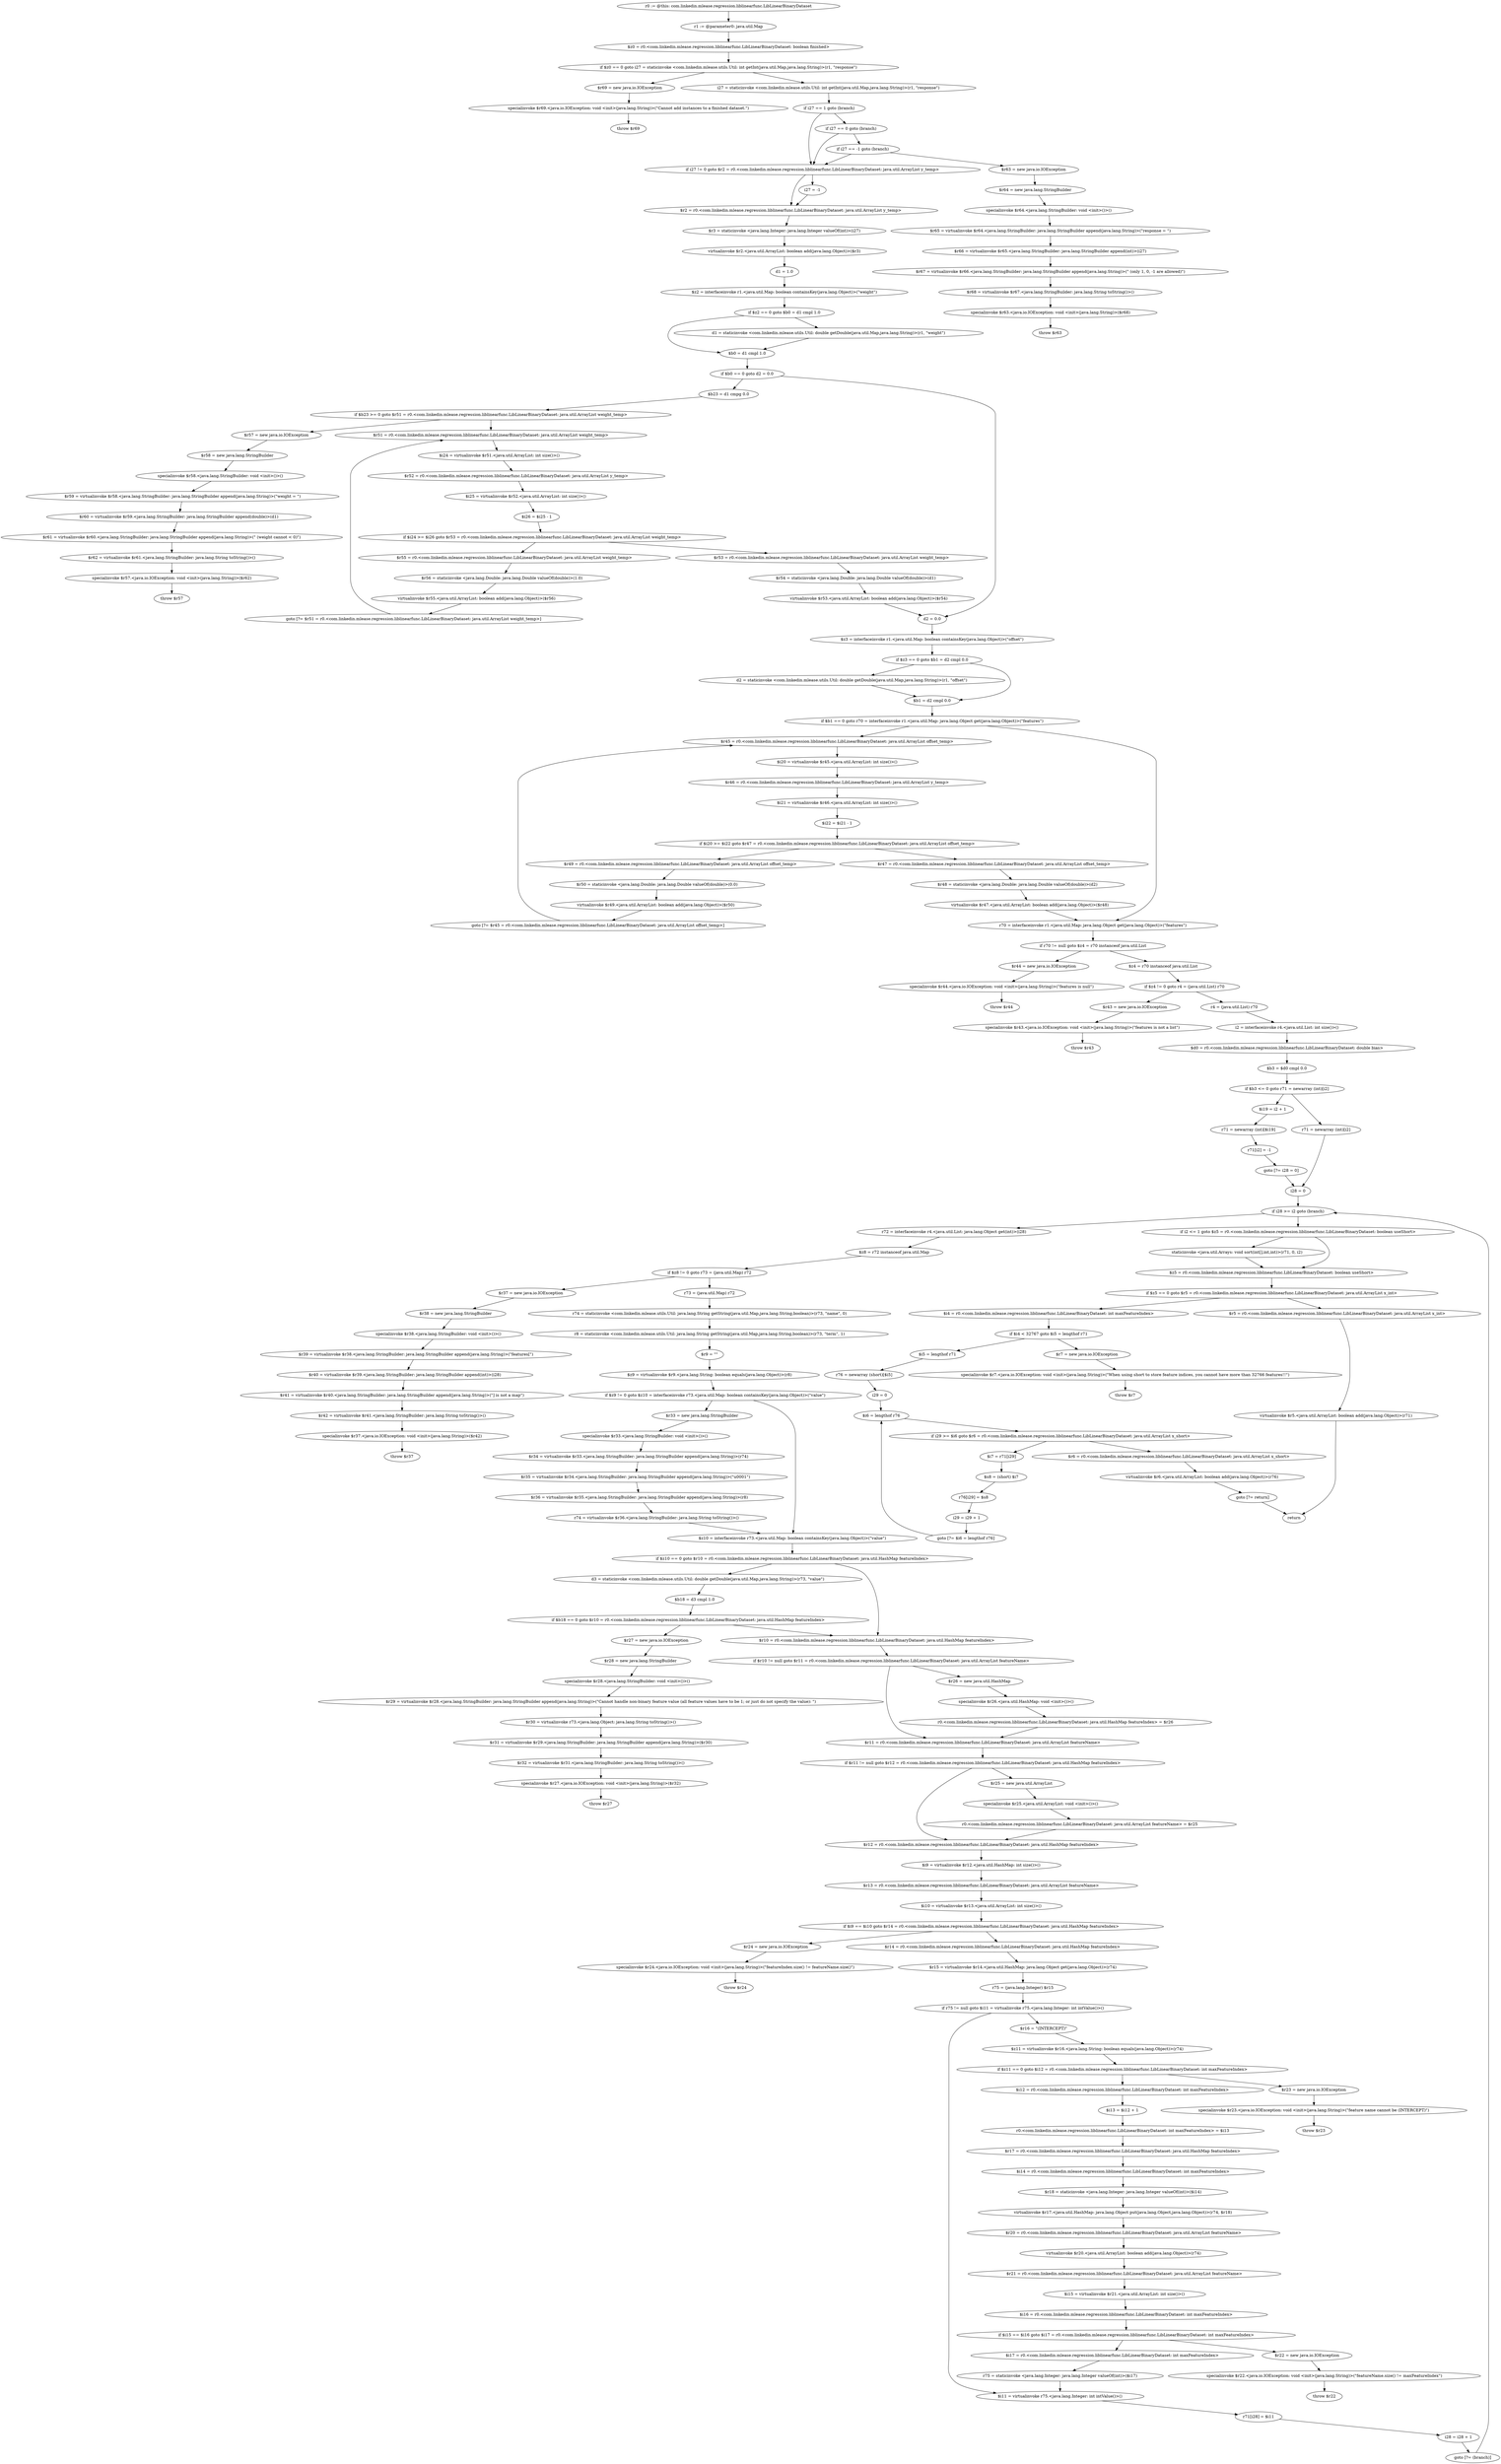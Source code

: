 digraph "unitGraph" {
    "r0 := @this: com.linkedin.mlease.regression.liblinearfunc.LibLinearBinaryDataset"
    "r1 := @parameter0: java.util.Map"
    "$z0 = r0.<com.linkedin.mlease.regression.liblinearfunc.LibLinearBinaryDataset: boolean finished>"
    "if $z0 == 0 goto i27 = staticinvoke <com.linkedin.mlease.utils.Util: int getInt(java.util.Map,java.lang.String)>(r1, \"response\")"
    "$r69 = new java.io.IOException"
    "specialinvoke $r69.<java.io.IOException: void <init>(java.lang.String)>(\"Cannot add instances to a finished dataset.\")"
    "throw $r69"
    "i27 = staticinvoke <com.linkedin.mlease.utils.Util: int getInt(java.util.Map,java.lang.String)>(r1, \"response\")"
    "if i27 == 1 goto (branch)"
    "if i27 == 0 goto (branch)"
    "if i27 == -1 goto (branch)"
    "$r63 = new java.io.IOException"
    "$r64 = new java.lang.StringBuilder"
    "specialinvoke $r64.<java.lang.StringBuilder: void <init>()>()"
    "$r65 = virtualinvoke $r64.<java.lang.StringBuilder: java.lang.StringBuilder append(java.lang.String)>(\"response = \")"
    "$r66 = virtualinvoke $r65.<java.lang.StringBuilder: java.lang.StringBuilder append(int)>(i27)"
    "$r67 = virtualinvoke $r66.<java.lang.StringBuilder: java.lang.StringBuilder append(java.lang.String)>(\" (only 1, 0, -1 are allowed)\")"
    "$r68 = virtualinvoke $r67.<java.lang.StringBuilder: java.lang.String toString()>()"
    "specialinvoke $r63.<java.io.IOException: void <init>(java.lang.String)>($r68)"
    "throw $r63"
    "if i27 != 0 goto $r2 = r0.<com.linkedin.mlease.regression.liblinearfunc.LibLinearBinaryDataset: java.util.ArrayList y_temp>"
    "i27 = -1"
    "$r2 = r0.<com.linkedin.mlease.regression.liblinearfunc.LibLinearBinaryDataset: java.util.ArrayList y_temp>"
    "$r3 = staticinvoke <java.lang.Integer: java.lang.Integer valueOf(int)>(i27)"
    "virtualinvoke $r2.<java.util.ArrayList: boolean add(java.lang.Object)>($r3)"
    "d1 = 1.0"
    "$z2 = interfaceinvoke r1.<java.util.Map: boolean containsKey(java.lang.Object)>(\"weight\")"
    "if $z2 == 0 goto $b0 = d1 cmpl 1.0"
    "d1 = staticinvoke <com.linkedin.mlease.utils.Util: double getDouble(java.util.Map,java.lang.String)>(r1, \"weight\")"
    "$b0 = d1 cmpl 1.0"
    "if $b0 == 0 goto d2 = 0.0"
    "$b23 = d1 cmpg 0.0"
    "if $b23 >= 0 goto $r51 = r0.<com.linkedin.mlease.regression.liblinearfunc.LibLinearBinaryDataset: java.util.ArrayList weight_temp>"
    "$r57 = new java.io.IOException"
    "$r58 = new java.lang.StringBuilder"
    "specialinvoke $r58.<java.lang.StringBuilder: void <init>()>()"
    "$r59 = virtualinvoke $r58.<java.lang.StringBuilder: java.lang.StringBuilder append(java.lang.String)>(\"weight = \")"
    "$r60 = virtualinvoke $r59.<java.lang.StringBuilder: java.lang.StringBuilder append(double)>(d1)"
    "$r61 = virtualinvoke $r60.<java.lang.StringBuilder: java.lang.StringBuilder append(java.lang.String)>(\" (weight cannot < 0)\")"
    "$r62 = virtualinvoke $r61.<java.lang.StringBuilder: java.lang.String toString()>()"
    "specialinvoke $r57.<java.io.IOException: void <init>(java.lang.String)>($r62)"
    "throw $r57"
    "$r51 = r0.<com.linkedin.mlease.regression.liblinearfunc.LibLinearBinaryDataset: java.util.ArrayList weight_temp>"
    "$i24 = virtualinvoke $r51.<java.util.ArrayList: int size()>()"
    "$r52 = r0.<com.linkedin.mlease.regression.liblinearfunc.LibLinearBinaryDataset: java.util.ArrayList y_temp>"
    "$i25 = virtualinvoke $r52.<java.util.ArrayList: int size()>()"
    "$i26 = $i25 - 1"
    "if $i24 >= $i26 goto $r53 = r0.<com.linkedin.mlease.regression.liblinearfunc.LibLinearBinaryDataset: java.util.ArrayList weight_temp>"
    "$r55 = r0.<com.linkedin.mlease.regression.liblinearfunc.LibLinearBinaryDataset: java.util.ArrayList weight_temp>"
    "$r56 = staticinvoke <java.lang.Double: java.lang.Double valueOf(double)>(1.0)"
    "virtualinvoke $r55.<java.util.ArrayList: boolean add(java.lang.Object)>($r56)"
    "goto [?= $r51 = r0.<com.linkedin.mlease.regression.liblinearfunc.LibLinearBinaryDataset: java.util.ArrayList weight_temp>]"
    "$r53 = r0.<com.linkedin.mlease.regression.liblinearfunc.LibLinearBinaryDataset: java.util.ArrayList weight_temp>"
    "$r54 = staticinvoke <java.lang.Double: java.lang.Double valueOf(double)>(d1)"
    "virtualinvoke $r53.<java.util.ArrayList: boolean add(java.lang.Object)>($r54)"
    "d2 = 0.0"
    "$z3 = interfaceinvoke r1.<java.util.Map: boolean containsKey(java.lang.Object)>(\"offset\")"
    "if $z3 == 0 goto $b1 = d2 cmpl 0.0"
    "d2 = staticinvoke <com.linkedin.mlease.utils.Util: double getDouble(java.util.Map,java.lang.String)>(r1, \"offset\")"
    "$b1 = d2 cmpl 0.0"
    "if $b1 == 0 goto r70 = interfaceinvoke r1.<java.util.Map: java.lang.Object get(java.lang.Object)>(\"features\")"
    "$r45 = r0.<com.linkedin.mlease.regression.liblinearfunc.LibLinearBinaryDataset: java.util.ArrayList offset_temp>"
    "$i20 = virtualinvoke $r45.<java.util.ArrayList: int size()>()"
    "$r46 = r0.<com.linkedin.mlease.regression.liblinearfunc.LibLinearBinaryDataset: java.util.ArrayList y_temp>"
    "$i21 = virtualinvoke $r46.<java.util.ArrayList: int size()>()"
    "$i22 = $i21 - 1"
    "if $i20 >= $i22 goto $r47 = r0.<com.linkedin.mlease.regression.liblinearfunc.LibLinearBinaryDataset: java.util.ArrayList offset_temp>"
    "$r49 = r0.<com.linkedin.mlease.regression.liblinearfunc.LibLinearBinaryDataset: java.util.ArrayList offset_temp>"
    "$r50 = staticinvoke <java.lang.Double: java.lang.Double valueOf(double)>(0.0)"
    "virtualinvoke $r49.<java.util.ArrayList: boolean add(java.lang.Object)>($r50)"
    "goto [?= $r45 = r0.<com.linkedin.mlease.regression.liblinearfunc.LibLinearBinaryDataset: java.util.ArrayList offset_temp>]"
    "$r47 = r0.<com.linkedin.mlease.regression.liblinearfunc.LibLinearBinaryDataset: java.util.ArrayList offset_temp>"
    "$r48 = staticinvoke <java.lang.Double: java.lang.Double valueOf(double)>(d2)"
    "virtualinvoke $r47.<java.util.ArrayList: boolean add(java.lang.Object)>($r48)"
    "r70 = interfaceinvoke r1.<java.util.Map: java.lang.Object get(java.lang.Object)>(\"features\")"
    "if r70 != null goto $z4 = r70 instanceof java.util.List"
    "$r44 = new java.io.IOException"
    "specialinvoke $r44.<java.io.IOException: void <init>(java.lang.String)>(\"features is null\")"
    "throw $r44"
    "$z4 = r70 instanceof java.util.List"
    "if $z4 != 0 goto r4 = (java.util.List) r70"
    "$r43 = new java.io.IOException"
    "specialinvoke $r43.<java.io.IOException: void <init>(java.lang.String)>(\"features is not a list\")"
    "throw $r43"
    "r4 = (java.util.List) r70"
    "i2 = interfaceinvoke r4.<java.util.List: int size()>()"
    "$d0 = r0.<com.linkedin.mlease.regression.liblinearfunc.LibLinearBinaryDataset: double bias>"
    "$b3 = $d0 cmpl 0.0"
    "if $b3 <= 0 goto r71 = newarray (int)[i2]"
    "$i19 = i2 + 1"
    "r71 = newarray (int)[$i19]"
    "r71[i2] = -1"
    "goto [?= i28 = 0]"
    "r71 = newarray (int)[i2]"
    "i28 = 0"
    "if i28 >= i2 goto (branch)"
    "r72 = interfaceinvoke r4.<java.util.List: java.lang.Object get(int)>(i28)"
    "$z8 = r72 instanceof java.util.Map"
    "if $z8 != 0 goto r73 = (java.util.Map) r72"
    "$r37 = new java.io.IOException"
    "$r38 = new java.lang.StringBuilder"
    "specialinvoke $r38.<java.lang.StringBuilder: void <init>()>()"
    "$r39 = virtualinvoke $r38.<java.lang.StringBuilder: java.lang.StringBuilder append(java.lang.String)>(\"features[\")"
    "$r40 = virtualinvoke $r39.<java.lang.StringBuilder: java.lang.StringBuilder append(int)>(i28)"
    "$r41 = virtualinvoke $r40.<java.lang.StringBuilder: java.lang.StringBuilder append(java.lang.String)>(\"] is not a map\")"
    "$r42 = virtualinvoke $r41.<java.lang.StringBuilder: java.lang.String toString()>()"
    "specialinvoke $r37.<java.io.IOException: void <init>(java.lang.String)>($r42)"
    "throw $r37"
    "r73 = (java.util.Map) r72"
    "r74 = staticinvoke <com.linkedin.mlease.utils.Util: java.lang.String getString(java.util.Map,java.lang.String,boolean)>(r73, \"name\", 0)"
    "r8 = staticinvoke <com.linkedin.mlease.utils.Util: java.lang.String getString(java.util.Map,java.lang.String,boolean)>(r73, \"term\", 1)"
    "$r9 = \"\""
    "$z9 = virtualinvoke $r9.<java.lang.String: boolean equals(java.lang.Object)>(r8)"
    "if $z9 != 0 goto $z10 = interfaceinvoke r73.<java.util.Map: boolean containsKey(java.lang.Object)>(\"value\")"
    "$r33 = new java.lang.StringBuilder"
    "specialinvoke $r33.<java.lang.StringBuilder: void <init>()>()"
    "$r34 = virtualinvoke $r33.<java.lang.StringBuilder: java.lang.StringBuilder append(java.lang.String)>(r74)"
    "$r35 = virtualinvoke $r34.<java.lang.StringBuilder: java.lang.StringBuilder append(java.lang.String)>(\"\u0001\")"
    "$r36 = virtualinvoke $r35.<java.lang.StringBuilder: java.lang.StringBuilder append(java.lang.String)>(r8)"
    "r74 = virtualinvoke $r36.<java.lang.StringBuilder: java.lang.String toString()>()"
    "$z10 = interfaceinvoke r73.<java.util.Map: boolean containsKey(java.lang.Object)>(\"value\")"
    "if $z10 == 0 goto $r10 = r0.<com.linkedin.mlease.regression.liblinearfunc.LibLinearBinaryDataset: java.util.HashMap featureIndex>"
    "d3 = staticinvoke <com.linkedin.mlease.utils.Util: double getDouble(java.util.Map,java.lang.String)>(r73, \"value\")"
    "$b18 = d3 cmpl 1.0"
    "if $b18 == 0 goto $r10 = r0.<com.linkedin.mlease.regression.liblinearfunc.LibLinearBinaryDataset: java.util.HashMap featureIndex>"
    "$r27 = new java.io.IOException"
    "$r28 = new java.lang.StringBuilder"
    "specialinvoke $r28.<java.lang.StringBuilder: void <init>()>()"
    "$r29 = virtualinvoke $r28.<java.lang.StringBuilder: java.lang.StringBuilder append(java.lang.String)>(\"Cannot handle non-binary feature value (all feature values have to be 1; or just do not specify the value): \")"
    "$r30 = virtualinvoke r73.<java.lang.Object: java.lang.String toString()>()"
    "$r31 = virtualinvoke $r29.<java.lang.StringBuilder: java.lang.StringBuilder append(java.lang.String)>($r30)"
    "$r32 = virtualinvoke $r31.<java.lang.StringBuilder: java.lang.String toString()>()"
    "specialinvoke $r27.<java.io.IOException: void <init>(java.lang.String)>($r32)"
    "throw $r27"
    "$r10 = r0.<com.linkedin.mlease.regression.liblinearfunc.LibLinearBinaryDataset: java.util.HashMap featureIndex>"
    "if $r10 != null goto $r11 = r0.<com.linkedin.mlease.regression.liblinearfunc.LibLinearBinaryDataset: java.util.ArrayList featureName>"
    "$r26 = new java.util.HashMap"
    "specialinvoke $r26.<java.util.HashMap: void <init>()>()"
    "r0.<com.linkedin.mlease.regression.liblinearfunc.LibLinearBinaryDataset: java.util.HashMap featureIndex> = $r26"
    "$r11 = r0.<com.linkedin.mlease.regression.liblinearfunc.LibLinearBinaryDataset: java.util.ArrayList featureName>"
    "if $r11 != null goto $r12 = r0.<com.linkedin.mlease.regression.liblinearfunc.LibLinearBinaryDataset: java.util.HashMap featureIndex>"
    "$r25 = new java.util.ArrayList"
    "specialinvoke $r25.<java.util.ArrayList: void <init>()>()"
    "r0.<com.linkedin.mlease.regression.liblinearfunc.LibLinearBinaryDataset: java.util.ArrayList featureName> = $r25"
    "$r12 = r0.<com.linkedin.mlease.regression.liblinearfunc.LibLinearBinaryDataset: java.util.HashMap featureIndex>"
    "$i9 = virtualinvoke $r12.<java.util.HashMap: int size()>()"
    "$r13 = r0.<com.linkedin.mlease.regression.liblinearfunc.LibLinearBinaryDataset: java.util.ArrayList featureName>"
    "$i10 = virtualinvoke $r13.<java.util.ArrayList: int size()>()"
    "if $i9 == $i10 goto $r14 = r0.<com.linkedin.mlease.regression.liblinearfunc.LibLinearBinaryDataset: java.util.HashMap featureIndex>"
    "$r24 = new java.io.IOException"
    "specialinvoke $r24.<java.io.IOException: void <init>(java.lang.String)>(\"featureIndex.size() != featureName.size()\")"
    "throw $r24"
    "$r14 = r0.<com.linkedin.mlease.regression.liblinearfunc.LibLinearBinaryDataset: java.util.HashMap featureIndex>"
    "$r15 = virtualinvoke $r14.<java.util.HashMap: java.lang.Object get(java.lang.Object)>(r74)"
    "r75 = (java.lang.Integer) $r15"
    "if r75 != null goto $i11 = virtualinvoke r75.<java.lang.Integer: int intValue()>()"
    "$r16 = \"(INTERCEPT)\""
    "$z11 = virtualinvoke $r16.<java.lang.String: boolean equals(java.lang.Object)>(r74)"
    "if $z11 == 0 goto $i12 = r0.<com.linkedin.mlease.regression.liblinearfunc.LibLinearBinaryDataset: int maxFeatureIndex>"
    "$r23 = new java.io.IOException"
    "specialinvoke $r23.<java.io.IOException: void <init>(java.lang.String)>(\"feature name cannot be (INTERCEPT)\")"
    "throw $r23"
    "$i12 = r0.<com.linkedin.mlease.regression.liblinearfunc.LibLinearBinaryDataset: int maxFeatureIndex>"
    "$i13 = $i12 + 1"
    "r0.<com.linkedin.mlease.regression.liblinearfunc.LibLinearBinaryDataset: int maxFeatureIndex> = $i13"
    "$r17 = r0.<com.linkedin.mlease.regression.liblinearfunc.LibLinearBinaryDataset: java.util.HashMap featureIndex>"
    "$i14 = r0.<com.linkedin.mlease.regression.liblinearfunc.LibLinearBinaryDataset: int maxFeatureIndex>"
    "$r18 = staticinvoke <java.lang.Integer: java.lang.Integer valueOf(int)>($i14)"
    "virtualinvoke $r17.<java.util.HashMap: java.lang.Object put(java.lang.Object,java.lang.Object)>(r74, $r18)"
    "$r20 = r0.<com.linkedin.mlease.regression.liblinearfunc.LibLinearBinaryDataset: java.util.ArrayList featureName>"
    "virtualinvoke $r20.<java.util.ArrayList: boolean add(java.lang.Object)>(r74)"
    "$r21 = r0.<com.linkedin.mlease.regression.liblinearfunc.LibLinearBinaryDataset: java.util.ArrayList featureName>"
    "$i15 = virtualinvoke $r21.<java.util.ArrayList: int size()>()"
    "$i16 = r0.<com.linkedin.mlease.regression.liblinearfunc.LibLinearBinaryDataset: int maxFeatureIndex>"
    "if $i15 == $i16 goto $i17 = r0.<com.linkedin.mlease.regression.liblinearfunc.LibLinearBinaryDataset: int maxFeatureIndex>"
    "$r22 = new java.io.IOException"
    "specialinvoke $r22.<java.io.IOException: void <init>(java.lang.String)>(\"featureName.size() != maxFeatureIndex\")"
    "throw $r22"
    "$i17 = r0.<com.linkedin.mlease.regression.liblinearfunc.LibLinearBinaryDataset: int maxFeatureIndex>"
    "r75 = staticinvoke <java.lang.Integer: java.lang.Integer valueOf(int)>($i17)"
    "$i11 = virtualinvoke r75.<java.lang.Integer: int intValue()>()"
    "r71[i28] = $i11"
    "i28 = i28 + 1"
    "goto [?= (branch)]"
    "if i2 <= 1 goto $z5 = r0.<com.linkedin.mlease.regression.liblinearfunc.LibLinearBinaryDataset: boolean useShort>"
    "staticinvoke <java.util.Arrays: void sort(int[],int,int)>(r71, 0, i2)"
    "$z5 = r0.<com.linkedin.mlease.regression.liblinearfunc.LibLinearBinaryDataset: boolean useShort>"
    "if $z5 == 0 goto $r5 = r0.<com.linkedin.mlease.regression.liblinearfunc.LibLinearBinaryDataset: java.util.ArrayList x_int>"
    "$i4 = r0.<com.linkedin.mlease.regression.liblinearfunc.LibLinearBinaryDataset: int maxFeatureIndex>"
    "if $i4 < 32767 goto $i5 = lengthof r71"
    "$r7 = new java.io.IOException"
    "specialinvoke $r7.<java.io.IOException: void <init>(java.lang.String)>(\"When using short to store feature indices, you cannot have more than 32766 features!!\")"
    "throw $r7"
    "$i5 = lengthof r71"
    "r76 = newarray (short)[$i5]"
    "i29 = 0"
    "$i6 = lengthof r76"
    "if i29 >= $i6 goto $r6 = r0.<com.linkedin.mlease.regression.liblinearfunc.LibLinearBinaryDataset: java.util.ArrayList x_short>"
    "$i7 = r71[i29]"
    "$s8 = (short) $i7"
    "r76[i29] = $s8"
    "i29 = i29 + 1"
    "goto [?= $i6 = lengthof r76]"
    "$r6 = r0.<com.linkedin.mlease.regression.liblinearfunc.LibLinearBinaryDataset: java.util.ArrayList x_short>"
    "virtualinvoke $r6.<java.util.ArrayList: boolean add(java.lang.Object)>(r76)"
    "goto [?= return]"
    "$r5 = r0.<com.linkedin.mlease.regression.liblinearfunc.LibLinearBinaryDataset: java.util.ArrayList x_int>"
    "virtualinvoke $r5.<java.util.ArrayList: boolean add(java.lang.Object)>(r71)"
    "return"
    "r0 := @this: com.linkedin.mlease.regression.liblinearfunc.LibLinearBinaryDataset"->"r1 := @parameter0: java.util.Map";
    "r1 := @parameter0: java.util.Map"->"$z0 = r0.<com.linkedin.mlease.regression.liblinearfunc.LibLinearBinaryDataset: boolean finished>";
    "$z0 = r0.<com.linkedin.mlease.regression.liblinearfunc.LibLinearBinaryDataset: boolean finished>"->"if $z0 == 0 goto i27 = staticinvoke <com.linkedin.mlease.utils.Util: int getInt(java.util.Map,java.lang.String)>(r1, \"response\")";
    "if $z0 == 0 goto i27 = staticinvoke <com.linkedin.mlease.utils.Util: int getInt(java.util.Map,java.lang.String)>(r1, \"response\")"->"$r69 = new java.io.IOException";
    "if $z0 == 0 goto i27 = staticinvoke <com.linkedin.mlease.utils.Util: int getInt(java.util.Map,java.lang.String)>(r1, \"response\")"->"i27 = staticinvoke <com.linkedin.mlease.utils.Util: int getInt(java.util.Map,java.lang.String)>(r1, \"response\")";
    "$r69 = new java.io.IOException"->"specialinvoke $r69.<java.io.IOException: void <init>(java.lang.String)>(\"Cannot add instances to a finished dataset.\")";
    "specialinvoke $r69.<java.io.IOException: void <init>(java.lang.String)>(\"Cannot add instances to a finished dataset.\")"->"throw $r69";
    "i27 = staticinvoke <com.linkedin.mlease.utils.Util: int getInt(java.util.Map,java.lang.String)>(r1, \"response\")"->"if i27 == 1 goto (branch)";
    "if i27 == 1 goto (branch)"->"if i27 == 0 goto (branch)";
    "if i27 == 1 goto (branch)"->"if i27 != 0 goto $r2 = r0.<com.linkedin.mlease.regression.liblinearfunc.LibLinearBinaryDataset: java.util.ArrayList y_temp>";
    "if i27 == 0 goto (branch)"->"if i27 == -1 goto (branch)";
    "if i27 == 0 goto (branch)"->"if i27 != 0 goto $r2 = r0.<com.linkedin.mlease.regression.liblinearfunc.LibLinearBinaryDataset: java.util.ArrayList y_temp>";
    "if i27 == -1 goto (branch)"->"$r63 = new java.io.IOException";
    "if i27 == -1 goto (branch)"->"if i27 != 0 goto $r2 = r0.<com.linkedin.mlease.regression.liblinearfunc.LibLinearBinaryDataset: java.util.ArrayList y_temp>";
    "$r63 = new java.io.IOException"->"$r64 = new java.lang.StringBuilder";
    "$r64 = new java.lang.StringBuilder"->"specialinvoke $r64.<java.lang.StringBuilder: void <init>()>()";
    "specialinvoke $r64.<java.lang.StringBuilder: void <init>()>()"->"$r65 = virtualinvoke $r64.<java.lang.StringBuilder: java.lang.StringBuilder append(java.lang.String)>(\"response = \")";
    "$r65 = virtualinvoke $r64.<java.lang.StringBuilder: java.lang.StringBuilder append(java.lang.String)>(\"response = \")"->"$r66 = virtualinvoke $r65.<java.lang.StringBuilder: java.lang.StringBuilder append(int)>(i27)";
    "$r66 = virtualinvoke $r65.<java.lang.StringBuilder: java.lang.StringBuilder append(int)>(i27)"->"$r67 = virtualinvoke $r66.<java.lang.StringBuilder: java.lang.StringBuilder append(java.lang.String)>(\" (only 1, 0, -1 are allowed)\")";
    "$r67 = virtualinvoke $r66.<java.lang.StringBuilder: java.lang.StringBuilder append(java.lang.String)>(\" (only 1, 0, -1 are allowed)\")"->"$r68 = virtualinvoke $r67.<java.lang.StringBuilder: java.lang.String toString()>()";
    "$r68 = virtualinvoke $r67.<java.lang.StringBuilder: java.lang.String toString()>()"->"specialinvoke $r63.<java.io.IOException: void <init>(java.lang.String)>($r68)";
    "specialinvoke $r63.<java.io.IOException: void <init>(java.lang.String)>($r68)"->"throw $r63";
    "if i27 != 0 goto $r2 = r0.<com.linkedin.mlease.regression.liblinearfunc.LibLinearBinaryDataset: java.util.ArrayList y_temp>"->"i27 = -1";
    "if i27 != 0 goto $r2 = r0.<com.linkedin.mlease.regression.liblinearfunc.LibLinearBinaryDataset: java.util.ArrayList y_temp>"->"$r2 = r0.<com.linkedin.mlease.regression.liblinearfunc.LibLinearBinaryDataset: java.util.ArrayList y_temp>";
    "i27 = -1"->"$r2 = r0.<com.linkedin.mlease.regression.liblinearfunc.LibLinearBinaryDataset: java.util.ArrayList y_temp>";
    "$r2 = r0.<com.linkedin.mlease.regression.liblinearfunc.LibLinearBinaryDataset: java.util.ArrayList y_temp>"->"$r3 = staticinvoke <java.lang.Integer: java.lang.Integer valueOf(int)>(i27)";
    "$r3 = staticinvoke <java.lang.Integer: java.lang.Integer valueOf(int)>(i27)"->"virtualinvoke $r2.<java.util.ArrayList: boolean add(java.lang.Object)>($r3)";
    "virtualinvoke $r2.<java.util.ArrayList: boolean add(java.lang.Object)>($r3)"->"d1 = 1.0";
    "d1 = 1.0"->"$z2 = interfaceinvoke r1.<java.util.Map: boolean containsKey(java.lang.Object)>(\"weight\")";
    "$z2 = interfaceinvoke r1.<java.util.Map: boolean containsKey(java.lang.Object)>(\"weight\")"->"if $z2 == 0 goto $b0 = d1 cmpl 1.0";
    "if $z2 == 0 goto $b0 = d1 cmpl 1.0"->"d1 = staticinvoke <com.linkedin.mlease.utils.Util: double getDouble(java.util.Map,java.lang.String)>(r1, \"weight\")";
    "if $z2 == 0 goto $b0 = d1 cmpl 1.0"->"$b0 = d1 cmpl 1.0";
    "d1 = staticinvoke <com.linkedin.mlease.utils.Util: double getDouble(java.util.Map,java.lang.String)>(r1, \"weight\")"->"$b0 = d1 cmpl 1.0";
    "$b0 = d1 cmpl 1.0"->"if $b0 == 0 goto d2 = 0.0";
    "if $b0 == 0 goto d2 = 0.0"->"$b23 = d1 cmpg 0.0";
    "if $b0 == 0 goto d2 = 0.0"->"d2 = 0.0";
    "$b23 = d1 cmpg 0.0"->"if $b23 >= 0 goto $r51 = r0.<com.linkedin.mlease.regression.liblinearfunc.LibLinearBinaryDataset: java.util.ArrayList weight_temp>";
    "if $b23 >= 0 goto $r51 = r0.<com.linkedin.mlease.regression.liblinearfunc.LibLinearBinaryDataset: java.util.ArrayList weight_temp>"->"$r57 = new java.io.IOException";
    "if $b23 >= 0 goto $r51 = r0.<com.linkedin.mlease.regression.liblinearfunc.LibLinearBinaryDataset: java.util.ArrayList weight_temp>"->"$r51 = r0.<com.linkedin.mlease.regression.liblinearfunc.LibLinearBinaryDataset: java.util.ArrayList weight_temp>";
    "$r57 = new java.io.IOException"->"$r58 = new java.lang.StringBuilder";
    "$r58 = new java.lang.StringBuilder"->"specialinvoke $r58.<java.lang.StringBuilder: void <init>()>()";
    "specialinvoke $r58.<java.lang.StringBuilder: void <init>()>()"->"$r59 = virtualinvoke $r58.<java.lang.StringBuilder: java.lang.StringBuilder append(java.lang.String)>(\"weight = \")";
    "$r59 = virtualinvoke $r58.<java.lang.StringBuilder: java.lang.StringBuilder append(java.lang.String)>(\"weight = \")"->"$r60 = virtualinvoke $r59.<java.lang.StringBuilder: java.lang.StringBuilder append(double)>(d1)";
    "$r60 = virtualinvoke $r59.<java.lang.StringBuilder: java.lang.StringBuilder append(double)>(d1)"->"$r61 = virtualinvoke $r60.<java.lang.StringBuilder: java.lang.StringBuilder append(java.lang.String)>(\" (weight cannot < 0)\")";
    "$r61 = virtualinvoke $r60.<java.lang.StringBuilder: java.lang.StringBuilder append(java.lang.String)>(\" (weight cannot < 0)\")"->"$r62 = virtualinvoke $r61.<java.lang.StringBuilder: java.lang.String toString()>()";
    "$r62 = virtualinvoke $r61.<java.lang.StringBuilder: java.lang.String toString()>()"->"specialinvoke $r57.<java.io.IOException: void <init>(java.lang.String)>($r62)";
    "specialinvoke $r57.<java.io.IOException: void <init>(java.lang.String)>($r62)"->"throw $r57";
    "$r51 = r0.<com.linkedin.mlease.regression.liblinearfunc.LibLinearBinaryDataset: java.util.ArrayList weight_temp>"->"$i24 = virtualinvoke $r51.<java.util.ArrayList: int size()>()";
    "$i24 = virtualinvoke $r51.<java.util.ArrayList: int size()>()"->"$r52 = r0.<com.linkedin.mlease.regression.liblinearfunc.LibLinearBinaryDataset: java.util.ArrayList y_temp>";
    "$r52 = r0.<com.linkedin.mlease.regression.liblinearfunc.LibLinearBinaryDataset: java.util.ArrayList y_temp>"->"$i25 = virtualinvoke $r52.<java.util.ArrayList: int size()>()";
    "$i25 = virtualinvoke $r52.<java.util.ArrayList: int size()>()"->"$i26 = $i25 - 1";
    "$i26 = $i25 - 1"->"if $i24 >= $i26 goto $r53 = r0.<com.linkedin.mlease.regression.liblinearfunc.LibLinearBinaryDataset: java.util.ArrayList weight_temp>";
    "if $i24 >= $i26 goto $r53 = r0.<com.linkedin.mlease.regression.liblinearfunc.LibLinearBinaryDataset: java.util.ArrayList weight_temp>"->"$r55 = r0.<com.linkedin.mlease.regression.liblinearfunc.LibLinearBinaryDataset: java.util.ArrayList weight_temp>";
    "if $i24 >= $i26 goto $r53 = r0.<com.linkedin.mlease.regression.liblinearfunc.LibLinearBinaryDataset: java.util.ArrayList weight_temp>"->"$r53 = r0.<com.linkedin.mlease.regression.liblinearfunc.LibLinearBinaryDataset: java.util.ArrayList weight_temp>";
    "$r55 = r0.<com.linkedin.mlease.regression.liblinearfunc.LibLinearBinaryDataset: java.util.ArrayList weight_temp>"->"$r56 = staticinvoke <java.lang.Double: java.lang.Double valueOf(double)>(1.0)";
    "$r56 = staticinvoke <java.lang.Double: java.lang.Double valueOf(double)>(1.0)"->"virtualinvoke $r55.<java.util.ArrayList: boolean add(java.lang.Object)>($r56)";
    "virtualinvoke $r55.<java.util.ArrayList: boolean add(java.lang.Object)>($r56)"->"goto [?= $r51 = r0.<com.linkedin.mlease.regression.liblinearfunc.LibLinearBinaryDataset: java.util.ArrayList weight_temp>]";
    "goto [?= $r51 = r0.<com.linkedin.mlease.regression.liblinearfunc.LibLinearBinaryDataset: java.util.ArrayList weight_temp>]"->"$r51 = r0.<com.linkedin.mlease.regression.liblinearfunc.LibLinearBinaryDataset: java.util.ArrayList weight_temp>";
    "$r53 = r0.<com.linkedin.mlease.regression.liblinearfunc.LibLinearBinaryDataset: java.util.ArrayList weight_temp>"->"$r54 = staticinvoke <java.lang.Double: java.lang.Double valueOf(double)>(d1)";
    "$r54 = staticinvoke <java.lang.Double: java.lang.Double valueOf(double)>(d1)"->"virtualinvoke $r53.<java.util.ArrayList: boolean add(java.lang.Object)>($r54)";
    "virtualinvoke $r53.<java.util.ArrayList: boolean add(java.lang.Object)>($r54)"->"d2 = 0.0";
    "d2 = 0.0"->"$z3 = interfaceinvoke r1.<java.util.Map: boolean containsKey(java.lang.Object)>(\"offset\")";
    "$z3 = interfaceinvoke r1.<java.util.Map: boolean containsKey(java.lang.Object)>(\"offset\")"->"if $z3 == 0 goto $b1 = d2 cmpl 0.0";
    "if $z3 == 0 goto $b1 = d2 cmpl 0.0"->"d2 = staticinvoke <com.linkedin.mlease.utils.Util: double getDouble(java.util.Map,java.lang.String)>(r1, \"offset\")";
    "if $z3 == 0 goto $b1 = d2 cmpl 0.0"->"$b1 = d2 cmpl 0.0";
    "d2 = staticinvoke <com.linkedin.mlease.utils.Util: double getDouble(java.util.Map,java.lang.String)>(r1, \"offset\")"->"$b1 = d2 cmpl 0.0";
    "$b1 = d2 cmpl 0.0"->"if $b1 == 0 goto r70 = interfaceinvoke r1.<java.util.Map: java.lang.Object get(java.lang.Object)>(\"features\")";
    "if $b1 == 0 goto r70 = interfaceinvoke r1.<java.util.Map: java.lang.Object get(java.lang.Object)>(\"features\")"->"$r45 = r0.<com.linkedin.mlease.regression.liblinearfunc.LibLinearBinaryDataset: java.util.ArrayList offset_temp>";
    "if $b1 == 0 goto r70 = interfaceinvoke r1.<java.util.Map: java.lang.Object get(java.lang.Object)>(\"features\")"->"r70 = interfaceinvoke r1.<java.util.Map: java.lang.Object get(java.lang.Object)>(\"features\")";
    "$r45 = r0.<com.linkedin.mlease.regression.liblinearfunc.LibLinearBinaryDataset: java.util.ArrayList offset_temp>"->"$i20 = virtualinvoke $r45.<java.util.ArrayList: int size()>()";
    "$i20 = virtualinvoke $r45.<java.util.ArrayList: int size()>()"->"$r46 = r0.<com.linkedin.mlease.regression.liblinearfunc.LibLinearBinaryDataset: java.util.ArrayList y_temp>";
    "$r46 = r0.<com.linkedin.mlease.regression.liblinearfunc.LibLinearBinaryDataset: java.util.ArrayList y_temp>"->"$i21 = virtualinvoke $r46.<java.util.ArrayList: int size()>()";
    "$i21 = virtualinvoke $r46.<java.util.ArrayList: int size()>()"->"$i22 = $i21 - 1";
    "$i22 = $i21 - 1"->"if $i20 >= $i22 goto $r47 = r0.<com.linkedin.mlease.regression.liblinearfunc.LibLinearBinaryDataset: java.util.ArrayList offset_temp>";
    "if $i20 >= $i22 goto $r47 = r0.<com.linkedin.mlease.regression.liblinearfunc.LibLinearBinaryDataset: java.util.ArrayList offset_temp>"->"$r49 = r0.<com.linkedin.mlease.regression.liblinearfunc.LibLinearBinaryDataset: java.util.ArrayList offset_temp>";
    "if $i20 >= $i22 goto $r47 = r0.<com.linkedin.mlease.regression.liblinearfunc.LibLinearBinaryDataset: java.util.ArrayList offset_temp>"->"$r47 = r0.<com.linkedin.mlease.regression.liblinearfunc.LibLinearBinaryDataset: java.util.ArrayList offset_temp>";
    "$r49 = r0.<com.linkedin.mlease.regression.liblinearfunc.LibLinearBinaryDataset: java.util.ArrayList offset_temp>"->"$r50 = staticinvoke <java.lang.Double: java.lang.Double valueOf(double)>(0.0)";
    "$r50 = staticinvoke <java.lang.Double: java.lang.Double valueOf(double)>(0.0)"->"virtualinvoke $r49.<java.util.ArrayList: boolean add(java.lang.Object)>($r50)";
    "virtualinvoke $r49.<java.util.ArrayList: boolean add(java.lang.Object)>($r50)"->"goto [?= $r45 = r0.<com.linkedin.mlease.regression.liblinearfunc.LibLinearBinaryDataset: java.util.ArrayList offset_temp>]";
    "goto [?= $r45 = r0.<com.linkedin.mlease.regression.liblinearfunc.LibLinearBinaryDataset: java.util.ArrayList offset_temp>]"->"$r45 = r0.<com.linkedin.mlease.regression.liblinearfunc.LibLinearBinaryDataset: java.util.ArrayList offset_temp>";
    "$r47 = r0.<com.linkedin.mlease.regression.liblinearfunc.LibLinearBinaryDataset: java.util.ArrayList offset_temp>"->"$r48 = staticinvoke <java.lang.Double: java.lang.Double valueOf(double)>(d2)";
    "$r48 = staticinvoke <java.lang.Double: java.lang.Double valueOf(double)>(d2)"->"virtualinvoke $r47.<java.util.ArrayList: boolean add(java.lang.Object)>($r48)";
    "virtualinvoke $r47.<java.util.ArrayList: boolean add(java.lang.Object)>($r48)"->"r70 = interfaceinvoke r1.<java.util.Map: java.lang.Object get(java.lang.Object)>(\"features\")";
    "r70 = interfaceinvoke r1.<java.util.Map: java.lang.Object get(java.lang.Object)>(\"features\")"->"if r70 != null goto $z4 = r70 instanceof java.util.List";
    "if r70 != null goto $z4 = r70 instanceof java.util.List"->"$r44 = new java.io.IOException";
    "if r70 != null goto $z4 = r70 instanceof java.util.List"->"$z4 = r70 instanceof java.util.List";
    "$r44 = new java.io.IOException"->"specialinvoke $r44.<java.io.IOException: void <init>(java.lang.String)>(\"features is null\")";
    "specialinvoke $r44.<java.io.IOException: void <init>(java.lang.String)>(\"features is null\")"->"throw $r44";
    "$z4 = r70 instanceof java.util.List"->"if $z4 != 0 goto r4 = (java.util.List) r70";
    "if $z4 != 0 goto r4 = (java.util.List) r70"->"$r43 = new java.io.IOException";
    "if $z4 != 0 goto r4 = (java.util.List) r70"->"r4 = (java.util.List) r70";
    "$r43 = new java.io.IOException"->"specialinvoke $r43.<java.io.IOException: void <init>(java.lang.String)>(\"features is not a list\")";
    "specialinvoke $r43.<java.io.IOException: void <init>(java.lang.String)>(\"features is not a list\")"->"throw $r43";
    "r4 = (java.util.List) r70"->"i2 = interfaceinvoke r4.<java.util.List: int size()>()";
    "i2 = interfaceinvoke r4.<java.util.List: int size()>()"->"$d0 = r0.<com.linkedin.mlease.regression.liblinearfunc.LibLinearBinaryDataset: double bias>";
    "$d0 = r0.<com.linkedin.mlease.regression.liblinearfunc.LibLinearBinaryDataset: double bias>"->"$b3 = $d0 cmpl 0.0";
    "$b3 = $d0 cmpl 0.0"->"if $b3 <= 0 goto r71 = newarray (int)[i2]";
    "if $b3 <= 0 goto r71 = newarray (int)[i2]"->"$i19 = i2 + 1";
    "if $b3 <= 0 goto r71 = newarray (int)[i2]"->"r71 = newarray (int)[i2]";
    "$i19 = i2 + 1"->"r71 = newarray (int)[$i19]";
    "r71 = newarray (int)[$i19]"->"r71[i2] = -1";
    "r71[i2] = -1"->"goto [?= i28 = 0]";
    "goto [?= i28 = 0]"->"i28 = 0";
    "r71 = newarray (int)[i2]"->"i28 = 0";
    "i28 = 0"->"if i28 >= i2 goto (branch)";
    "if i28 >= i2 goto (branch)"->"r72 = interfaceinvoke r4.<java.util.List: java.lang.Object get(int)>(i28)";
    "if i28 >= i2 goto (branch)"->"if i2 <= 1 goto $z5 = r0.<com.linkedin.mlease.regression.liblinearfunc.LibLinearBinaryDataset: boolean useShort>";
    "r72 = interfaceinvoke r4.<java.util.List: java.lang.Object get(int)>(i28)"->"$z8 = r72 instanceof java.util.Map";
    "$z8 = r72 instanceof java.util.Map"->"if $z8 != 0 goto r73 = (java.util.Map) r72";
    "if $z8 != 0 goto r73 = (java.util.Map) r72"->"$r37 = new java.io.IOException";
    "if $z8 != 0 goto r73 = (java.util.Map) r72"->"r73 = (java.util.Map) r72";
    "$r37 = new java.io.IOException"->"$r38 = new java.lang.StringBuilder";
    "$r38 = new java.lang.StringBuilder"->"specialinvoke $r38.<java.lang.StringBuilder: void <init>()>()";
    "specialinvoke $r38.<java.lang.StringBuilder: void <init>()>()"->"$r39 = virtualinvoke $r38.<java.lang.StringBuilder: java.lang.StringBuilder append(java.lang.String)>(\"features[\")";
    "$r39 = virtualinvoke $r38.<java.lang.StringBuilder: java.lang.StringBuilder append(java.lang.String)>(\"features[\")"->"$r40 = virtualinvoke $r39.<java.lang.StringBuilder: java.lang.StringBuilder append(int)>(i28)";
    "$r40 = virtualinvoke $r39.<java.lang.StringBuilder: java.lang.StringBuilder append(int)>(i28)"->"$r41 = virtualinvoke $r40.<java.lang.StringBuilder: java.lang.StringBuilder append(java.lang.String)>(\"] is not a map\")";
    "$r41 = virtualinvoke $r40.<java.lang.StringBuilder: java.lang.StringBuilder append(java.lang.String)>(\"] is not a map\")"->"$r42 = virtualinvoke $r41.<java.lang.StringBuilder: java.lang.String toString()>()";
    "$r42 = virtualinvoke $r41.<java.lang.StringBuilder: java.lang.String toString()>()"->"specialinvoke $r37.<java.io.IOException: void <init>(java.lang.String)>($r42)";
    "specialinvoke $r37.<java.io.IOException: void <init>(java.lang.String)>($r42)"->"throw $r37";
    "r73 = (java.util.Map) r72"->"r74 = staticinvoke <com.linkedin.mlease.utils.Util: java.lang.String getString(java.util.Map,java.lang.String,boolean)>(r73, \"name\", 0)";
    "r74 = staticinvoke <com.linkedin.mlease.utils.Util: java.lang.String getString(java.util.Map,java.lang.String,boolean)>(r73, \"name\", 0)"->"r8 = staticinvoke <com.linkedin.mlease.utils.Util: java.lang.String getString(java.util.Map,java.lang.String,boolean)>(r73, \"term\", 1)";
    "r8 = staticinvoke <com.linkedin.mlease.utils.Util: java.lang.String getString(java.util.Map,java.lang.String,boolean)>(r73, \"term\", 1)"->"$r9 = \"\"";
    "$r9 = \"\""->"$z9 = virtualinvoke $r9.<java.lang.String: boolean equals(java.lang.Object)>(r8)";
    "$z9 = virtualinvoke $r9.<java.lang.String: boolean equals(java.lang.Object)>(r8)"->"if $z9 != 0 goto $z10 = interfaceinvoke r73.<java.util.Map: boolean containsKey(java.lang.Object)>(\"value\")";
    "if $z9 != 0 goto $z10 = interfaceinvoke r73.<java.util.Map: boolean containsKey(java.lang.Object)>(\"value\")"->"$r33 = new java.lang.StringBuilder";
    "if $z9 != 0 goto $z10 = interfaceinvoke r73.<java.util.Map: boolean containsKey(java.lang.Object)>(\"value\")"->"$z10 = interfaceinvoke r73.<java.util.Map: boolean containsKey(java.lang.Object)>(\"value\")";
    "$r33 = new java.lang.StringBuilder"->"specialinvoke $r33.<java.lang.StringBuilder: void <init>()>()";
    "specialinvoke $r33.<java.lang.StringBuilder: void <init>()>()"->"$r34 = virtualinvoke $r33.<java.lang.StringBuilder: java.lang.StringBuilder append(java.lang.String)>(r74)";
    "$r34 = virtualinvoke $r33.<java.lang.StringBuilder: java.lang.StringBuilder append(java.lang.String)>(r74)"->"$r35 = virtualinvoke $r34.<java.lang.StringBuilder: java.lang.StringBuilder append(java.lang.String)>(\"\u0001\")";
    "$r35 = virtualinvoke $r34.<java.lang.StringBuilder: java.lang.StringBuilder append(java.lang.String)>(\"\u0001\")"->"$r36 = virtualinvoke $r35.<java.lang.StringBuilder: java.lang.StringBuilder append(java.lang.String)>(r8)";
    "$r36 = virtualinvoke $r35.<java.lang.StringBuilder: java.lang.StringBuilder append(java.lang.String)>(r8)"->"r74 = virtualinvoke $r36.<java.lang.StringBuilder: java.lang.String toString()>()";
    "r74 = virtualinvoke $r36.<java.lang.StringBuilder: java.lang.String toString()>()"->"$z10 = interfaceinvoke r73.<java.util.Map: boolean containsKey(java.lang.Object)>(\"value\")";
    "$z10 = interfaceinvoke r73.<java.util.Map: boolean containsKey(java.lang.Object)>(\"value\")"->"if $z10 == 0 goto $r10 = r0.<com.linkedin.mlease.regression.liblinearfunc.LibLinearBinaryDataset: java.util.HashMap featureIndex>";
    "if $z10 == 0 goto $r10 = r0.<com.linkedin.mlease.regression.liblinearfunc.LibLinearBinaryDataset: java.util.HashMap featureIndex>"->"d3 = staticinvoke <com.linkedin.mlease.utils.Util: double getDouble(java.util.Map,java.lang.String)>(r73, \"value\")";
    "if $z10 == 0 goto $r10 = r0.<com.linkedin.mlease.regression.liblinearfunc.LibLinearBinaryDataset: java.util.HashMap featureIndex>"->"$r10 = r0.<com.linkedin.mlease.regression.liblinearfunc.LibLinearBinaryDataset: java.util.HashMap featureIndex>";
    "d3 = staticinvoke <com.linkedin.mlease.utils.Util: double getDouble(java.util.Map,java.lang.String)>(r73, \"value\")"->"$b18 = d3 cmpl 1.0";
    "$b18 = d3 cmpl 1.0"->"if $b18 == 0 goto $r10 = r0.<com.linkedin.mlease.regression.liblinearfunc.LibLinearBinaryDataset: java.util.HashMap featureIndex>";
    "if $b18 == 0 goto $r10 = r0.<com.linkedin.mlease.regression.liblinearfunc.LibLinearBinaryDataset: java.util.HashMap featureIndex>"->"$r27 = new java.io.IOException";
    "if $b18 == 0 goto $r10 = r0.<com.linkedin.mlease.regression.liblinearfunc.LibLinearBinaryDataset: java.util.HashMap featureIndex>"->"$r10 = r0.<com.linkedin.mlease.regression.liblinearfunc.LibLinearBinaryDataset: java.util.HashMap featureIndex>";
    "$r27 = new java.io.IOException"->"$r28 = new java.lang.StringBuilder";
    "$r28 = new java.lang.StringBuilder"->"specialinvoke $r28.<java.lang.StringBuilder: void <init>()>()";
    "specialinvoke $r28.<java.lang.StringBuilder: void <init>()>()"->"$r29 = virtualinvoke $r28.<java.lang.StringBuilder: java.lang.StringBuilder append(java.lang.String)>(\"Cannot handle non-binary feature value (all feature values have to be 1; or just do not specify the value): \")";
    "$r29 = virtualinvoke $r28.<java.lang.StringBuilder: java.lang.StringBuilder append(java.lang.String)>(\"Cannot handle non-binary feature value (all feature values have to be 1; or just do not specify the value): \")"->"$r30 = virtualinvoke r73.<java.lang.Object: java.lang.String toString()>()";
    "$r30 = virtualinvoke r73.<java.lang.Object: java.lang.String toString()>()"->"$r31 = virtualinvoke $r29.<java.lang.StringBuilder: java.lang.StringBuilder append(java.lang.String)>($r30)";
    "$r31 = virtualinvoke $r29.<java.lang.StringBuilder: java.lang.StringBuilder append(java.lang.String)>($r30)"->"$r32 = virtualinvoke $r31.<java.lang.StringBuilder: java.lang.String toString()>()";
    "$r32 = virtualinvoke $r31.<java.lang.StringBuilder: java.lang.String toString()>()"->"specialinvoke $r27.<java.io.IOException: void <init>(java.lang.String)>($r32)";
    "specialinvoke $r27.<java.io.IOException: void <init>(java.lang.String)>($r32)"->"throw $r27";
    "$r10 = r0.<com.linkedin.mlease.regression.liblinearfunc.LibLinearBinaryDataset: java.util.HashMap featureIndex>"->"if $r10 != null goto $r11 = r0.<com.linkedin.mlease.regression.liblinearfunc.LibLinearBinaryDataset: java.util.ArrayList featureName>";
    "if $r10 != null goto $r11 = r0.<com.linkedin.mlease.regression.liblinearfunc.LibLinearBinaryDataset: java.util.ArrayList featureName>"->"$r26 = new java.util.HashMap";
    "if $r10 != null goto $r11 = r0.<com.linkedin.mlease.regression.liblinearfunc.LibLinearBinaryDataset: java.util.ArrayList featureName>"->"$r11 = r0.<com.linkedin.mlease.regression.liblinearfunc.LibLinearBinaryDataset: java.util.ArrayList featureName>";
    "$r26 = new java.util.HashMap"->"specialinvoke $r26.<java.util.HashMap: void <init>()>()";
    "specialinvoke $r26.<java.util.HashMap: void <init>()>()"->"r0.<com.linkedin.mlease.regression.liblinearfunc.LibLinearBinaryDataset: java.util.HashMap featureIndex> = $r26";
    "r0.<com.linkedin.mlease.regression.liblinearfunc.LibLinearBinaryDataset: java.util.HashMap featureIndex> = $r26"->"$r11 = r0.<com.linkedin.mlease.regression.liblinearfunc.LibLinearBinaryDataset: java.util.ArrayList featureName>";
    "$r11 = r0.<com.linkedin.mlease.regression.liblinearfunc.LibLinearBinaryDataset: java.util.ArrayList featureName>"->"if $r11 != null goto $r12 = r0.<com.linkedin.mlease.regression.liblinearfunc.LibLinearBinaryDataset: java.util.HashMap featureIndex>";
    "if $r11 != null goto $r12 = r0.<com.linkedin.mlease.regression.liblinearfunc.LibLinearBinaryDataset: java.util.HashMap featureIndex>"->"$r25 = new java.util.ArrayList";
    "if $r11 != null goto $r12 = r0.<com.linkedin.mlease.regression.liblinearfunc.LibLinearBinaryDataset: java.util.HashMap featureIndex>"->"$r12 = r0.<com.linkedin.mlease.regression.liblinearfunc.LibLinearBinaryDataset: java.util.HashMap featureIndex>";
    "$r25 = new java.util.ArrayList"->"specialinvoke $r25.<java.util.ArrayList: void <init>()>()";
    "specialinvoke $r25.<java.util.ArrayList: void <init>()>()"->"r0.<com.linkedin.mlease.regression.liblinearfunc.LibLinearBinaryDataset: java.util.ArrayList featureName> = $r25";
    "r0.<com.linkedin.mlease.regression.liblinearfunc.LibLinearBinaryDataset: java.util.ArrayList featureName> = $r25"->"$r12 = r0.<com.linkedin.mlease.regression.liblinearfunc.LibLinearBinaryDataset: java.util.HashMap featureIndex>";
    "$r12 = r0.<com.linkedin.mlease.regression.liblinearfunc.LibLinearBinaryDataset: java.util.HashMap featureIndex>"->"$i9 = virtualinvoke $r12.<java.util.HashMap: int size()>()";
    "$i9 = virtualinvoke $r12.<java.util.HashMap: int size()>()"->"$r13 = r0.<com.linkedin.mlease.regression.liblinearfunc.LibLinearBinaryDataset: java.util.ArrayList featureName>";
    "$r13 = r0.<com.linkedin.mlease.regression.liblinearfunc.LibLinearBinaryDataset: java.util.ArrayList featureName>"->"$i10 = virtualinvoke $r13.<java.util.ArrayList: int size()>()";
    "$i10 = virtualinvoke $r13.<java.util.ArrayList: int size()>()"->"if $i9 == $i10 goto $r14 = r0.<com.linkedin.mlease.regression.liblinearfunc.LibLinearBinaryDataset: java.util.HashMap featureIndex>";
    "if $i9 == $i10 goto $r14 = r0.<com.linkedin.mlease.regression.liblinearfunc.LibLinearBinaryDataset: java.util.HashMap featureIndex>"->"$r24 = new java.io.IOException";
    "if $i9 == $i10 goto $r14 = r0.<com.linkedin.mlease.regression.liblinearfunc.LibLinearBinaryDataset: java.util.HashMap featureIndex>"->"$r14 = r0.<com.linkedin.mlease.regression.liblinearfunc.LibLinearBinaryDataset: java.util.HashMap featureIndex>";
    "$r24 = new java.io.IOException"->"specialinvoke $r24.<java.io.IOException: void <init>(java.lang.String)>(\"featureIndex.size() != featureName.size()\")";
    "specialinvoke $r24.<java.io.IOException: void <init>(java.lang.String)>(\"featureIndex.size() != featureName.size()\")"->"throw $r24";
    "$r14 = r0.<com.linkedin.mlease.regression.liblinearfunc.LibLinearBinaryDataset: java.util.HashMap featureIndex>"->"$r15 = virtualinvoke $r14.<java.util.HashMap: java.lang.Object get(java.lang.Object)>(r74)";
    "$r15 = virtualinvoke $r14.<java.util.HashMap: java.lang.Object get(java.lang.Object)>(r74)"->"r75 = (java.lang.Integer) $r15";
    "r75 = (java.lang.Integer) $r15"->"if r75 != null goto $i11 = virtualinvoke r75.<java.lang.Integer: int intValue()>()";
    "if r75 != null goto $i11 = virtualinvoke r75.<java.lang.Integer: int intValue()>()"->"$r16 = \"(INTERCEPT)\"";
    "if r75 != null goto $i11 = virtualinvoke r75.<java.lang.Integer: int intValue()>()"->"$i11 = virtualinvoke r75.<java.lang.Integer: int intValue()>()";
    "$r16 = \"(INTERCEPT)\""->"$z11 = virtualinvoke $r16.<java.lang.String: boolean equals(java.lang.Object)>(r74)";
    "$z11 = virtualinvoke $r16.<java.lang.String: boolean equals(java.lang.Object)>(r74)"->"if $z11 == 0 goto $i12 = r0.<com.linkedin.mlease.regression.liblinearfunc.LibLinearBinaryDataset: int maxFeatureIndex>";
    "if $z11 == 0 goto $i12 = r0.<com.linkedin.mlease.regression.liblinearfunc.LibLinearBinaryDataset: int maxFeatureIndex>"->"$r23 = new java.io.IOException";
    "if $z11 == 0 goto $i12 = r0.<com.linkedin.mlease.regression.liblinearfunc.LibLinearBinaryDataset: int maxFeatureIndex>"->"$i12 = r0.<com.linkedin.mlease.regression.liblinearfunc.LibLinearBinaryDataset: int maxFeatureIndex>";
    "$r23 = new java.io.IOException"->"specialinvoke $r23.<java.io.IOException: void <init>(java.lang.String)>(\"feature name cannot be (INTERCEPT)\")";
    "specialinvoke $r23.<java.io.IOException: void <init>(java.lang.String)>(\"feature name cannot be (INTERCEPT)\")"->"throw $r23";
    "$i12 = r0.<com.linkedin.mlease.regression.liblinearfunc.LibLinearBinaryDataset: int maxFeatureIndex>"->"$i13 = $i12 + 1";
    "$i13 = $i12 + 1"->"r0.<com.linkedin.mlease.regression.liblinearfunc.LibLinearBinaryDataset: int maxFeatureIndex> = $i13";
    "r0.<com.linkedin.mlease.regression.liblinearfunc.LibLinearBinaryDataset: int maxFeatureIndex> = $i13"->"$r17 = r0.<com.linkedin.mlease.regression.liblinearfunc.LibLinearBinaryDataset: java.util.HashMap featureIndex>";
    "$r17 = r0.<com.linkedin.mlease.regression.liblinearfunc.LibLinearBinaryDataset: java.util.HashMap featureIndex>"->"$i14 = r0.<com.linkedin.mlease.regression.liblinearfunc.LibLinearBinaryDataset: int maxFeatureIndex>";
    "$i14 = r0.<com.linkedin.mlease.regression.liblinearfunc.LibLinearBinaryDataset: int maxFeatureIndex>"->"$r18 = staticinvoke <java.lang.Integer: java.lang.Integer valueOf(int)>($i14)";
    "$r18 = staticinvoke <java.lang.Integer: java.lang.Integer valueOf(int)>($i14)"->"virtualinvoke $r17.<java.util.HashMap: java.lang.Object put(java.lang.Object,java.lang.Object)>(r74, $r18)";
    "virtualinvoke $r17.<java.util.HashMap: java.lang.Object put(java.lang.Object,java.lang.Object)>(r74, $r18)"->"$r20 = r0.<com.linkedin.mlease.regression.liblinearfunc.LibLinearBinaryDataset: java.util.ArrayList featureName>";
    "$r20 = r0.<com.linkedin.mlease.regression.liblinearfunc.LibLinearBinaryDataset: java.util.ArrayList featureName>"->"virtualinvoke $r20.<java.util.ArrayList: boolean add(java.lang.Object)>(r74)";
    "virtualinvoke $r20.<java.util.ArrayList: boolean add(java.lang.Object)>(r74)"->"$r21 = r0.<com.linkedin.mlease.regression.liblinearfunc.LibLinearBinaryDataset: java.util.ArrayList featureName>";
    "$r21 = r0.<com.linkedin.mlease.regression.liblinearfunc.LibLinearBinaryDataset: java.util.ArrayList featureName>"->"$i15 = virtualinvoke $r21.<java.util.ArrayList: int size()>()";
    "$i15 = virtualinvoke $r21.<java.util.ArrayList: int size()>()"->"$i16 = r0.<com.linkedin.mlease.regression.liblinearfunc.LibLinearBinaryDataset: int maxFeatureIndex>";
    "$i16 = r0.<com.linkedin.mlease.regression.liblinearfunc.LibLinearBinaryDataset: int maxFeatureIndex>"->"if $i15 == $i16 goto $i17 = r0.<com.linkedin.mlease.regression.liblinearfunc.LibLinearBinaryDataset: int maxFeatureIndex>";
    "if $i15 == $i16 goto $i17 = r0.<com.linkedin.mlease.regression.liblinearfunc.LibLinearBinaryDataset: int maxFeatureIndex>"->"$r22 = new java.io.IOException";
    "if $i15 == $i16 goto $i17 = r0.<com.linkedin.mlease.regression.liblinearfunc.LibLinearBinaryDataset: int maxFeatureIndex>"->"$i17 = r0.<com.linkedin.mlease.regression.liblinearfunc.LibLinearBinaryDataset: int maxFeatureIndex>";
    "$r22 = new java.io.IOException"->"specialinvoke $r22.<java.io.IOException: void <init>(java.lang.String)>(\"featureName.size() != maxFeatureIndex\")";
    "specialinvoke $r22.<java.io.IOException: void <init>(java.lang.String)>(\"featureName.size() != maxFeatureIndex\")"->"throw $r22";
    "$i17 = r0.<com.linkedin.mlease.regression.liblinearfunc.LibLinearBinaryDataset: int maxFeatureIndex>"->"r75 = staticinvoke <java.lang.Integer: java.lang.Integer valueOf(int)>($i17)";
    "r75 = staticinvoke <java.lang.Integer: java.lang.Integer valueOf(int)>($i17)"->"$i11 = virtualinvoke r75.<java.lang.Integer: int intValue()>()";
    "$i11 = virtualinvoke r75.<java.lang.Integer: int intValue()>()"->"r71[i28] = $i11";
    "r71[i28] = $i11"->"i28 = i28 + 1";
    "i28 = i28 + 1"->"goto [?= (branch)]";
    "goto [?= (branch)]"->"if i28 >= i2 goto (branch)";
    "if i2 <= 1 goto $z5 = r0.<com.linkedin.mlease.regression.liblinearfunc.LibLinearBinaryDataset: boolean useShort>"->"staticinvoke <java.util.Arrays: void sort(int[],int,int)>(r71, 0, i2)";
    "if i2 <= 1 goto $z5 = r0.<com.linkedin.mlease.regression.liblinearfunc.LibLinearBinaryDataset: boolean useShort>"->"$z5 = r0.<com.linkedin.mlease.regression.liblinearfunc.LibLinearBinaryDataset: boolean useShort>";
    "staticinvoke <java.util.Arrays: void sort(int[],int,int)>(r71, 0, i2)"->"$z5 = r0.<com.linkedin.mlease.regression.liblinearfunc.LibLinearBinaryDataset: boolean useShort>";
    "$z5 = r0.<com.linkedin.mlease.regression.liblinearfunc.LibLinearBinaryDataset: boolean useShort>"->"if $z5 == 0 goto $r5 = r0.<com.linkedin.mlease.regression.liblinearfunc.LibLinearBinaryDataset: java.util.ArrayList x_int>";
    "if $z5 == 0 goto $r5 = r0.<com.linkedin.mlease.regression.liblinearfunc.LibLinearBinaryDataset: java.util.ArrayList x_int>"->"$i4 = r0.<com.linkedin.mlease.regression.liblinearfunc.LibLinearBinaryDataset: int maxFeatureIndex>";
    "if $z5 == 0 goto $r5 = r0.<com.linkedin.mlease.regression.liblinearfunc.LibLinearBinaryDataset: java.util.ArrayList x_int>"->"$r5 = r0.<com.linkedin.mlease.regression.liblinearfunc.LibLinearBinaryDataset: java.util.ArrayList x_int>";
    "$i4 = r0.<com.linkedin.mlease.regression.liblinearfunc.LibLinearBinaryDataset: int maxFeatureIndex>"->"if $i4 < 32767 goto $i5 = lengthof r71";
    "if $i4 < 32767 goto $i5 = lengthof r71"->"$r7 = new java.io.IOException";
    "if $i4 < 32767 goto $i5 = lengthof r71"->"$i5 = lengthof r71";
    "$r7 = new java.io.IOException"->"specialinvoke $r7.<java.io.IOException: void <init>(java.lang.String)>(\"When using short to store feature indices, you cannot have more than 32766 features!!\")";
    "specialinvoke $r7.<java.io.IOException: void <init>(java.lang.String)>(\"When using short to store feature indices, you cannot have more than 32766 features!!\")"->"throw $r7";
    "$i5 = lengthof r71"->"r76 = newarray (short)[$i5]";
    "r76 = newarray (short)[$i5]"->"i29 = 0";
    "i29 = 0"->"$i6 = lengthof r76";
    "$i6 = lengthof r76"->"if i29 >= $i6 goto $r6 = r0.<com.linkedin.mlease.regression.liblinearfunc.LibLinearBinaryDataset: java.util.ArrayList x_short>";
    "if i29 >= $i6 goto $r6 = r0.<com.linkedin.mlease.regression.liblinearfunc.LibLinearBinaryDataset: java.util.ArrayList x_short>"->"$i7 = r71[i29]";
    "if i29 >= $i6 goto $r6 = r0.<com.linkedin.mlease.regression.liblinearfunc.LibLinearBinaryDataset: java.util.ArrayList x_short>"->"$r6 = r0.<com.linkedin.mlease.regression.liblinearfunc.LibLinearBinaryDataset: java.util.ArrayList x_short>";
    "$i7 = r71[i29]"->"$s8 = (short) $i7";
    "$s8 = (short) $i7"->"r76[i29] = $s8";
    "r76[i29] = $s8"->"i29 = i29 + 1";
    "i29 = i29 + 1"->"goto [?= $i6 = lengthof r76]";
    "goto [?= $i6 = lengthof r76]"->"$i6 = lengthof r76";
    "$r6 = r0.<com.linkedin.mlease.regression.liblinearfunc.LibLinearBinaryDataset: java.util.ArrayList x_short>"->"virtualinvoke $r6.<java.util.ArrayList: boolean add(java.lang.Object)>(r76)";
    "virtualinvoke $r6.<java.util.ArrayList: boolean add(java.lang.Object)>(r76)"->"goto [?= return]";
    "goto [?= return]"->"return";
    "$r5 = r0.<com.linkedin.mlease.regression.liblinearfunc.LibLinearBinaryDataset: java.util.ArrayList x_int>"->"virtualinvoke $r5.<java.util.ArrayList: boolean add(java.lang.Object)>(r71)";
    "virtualinvoke $r5.<java.util.ArrayList: boolean add(java.lang.Object)>(r71)"->"return";
}
